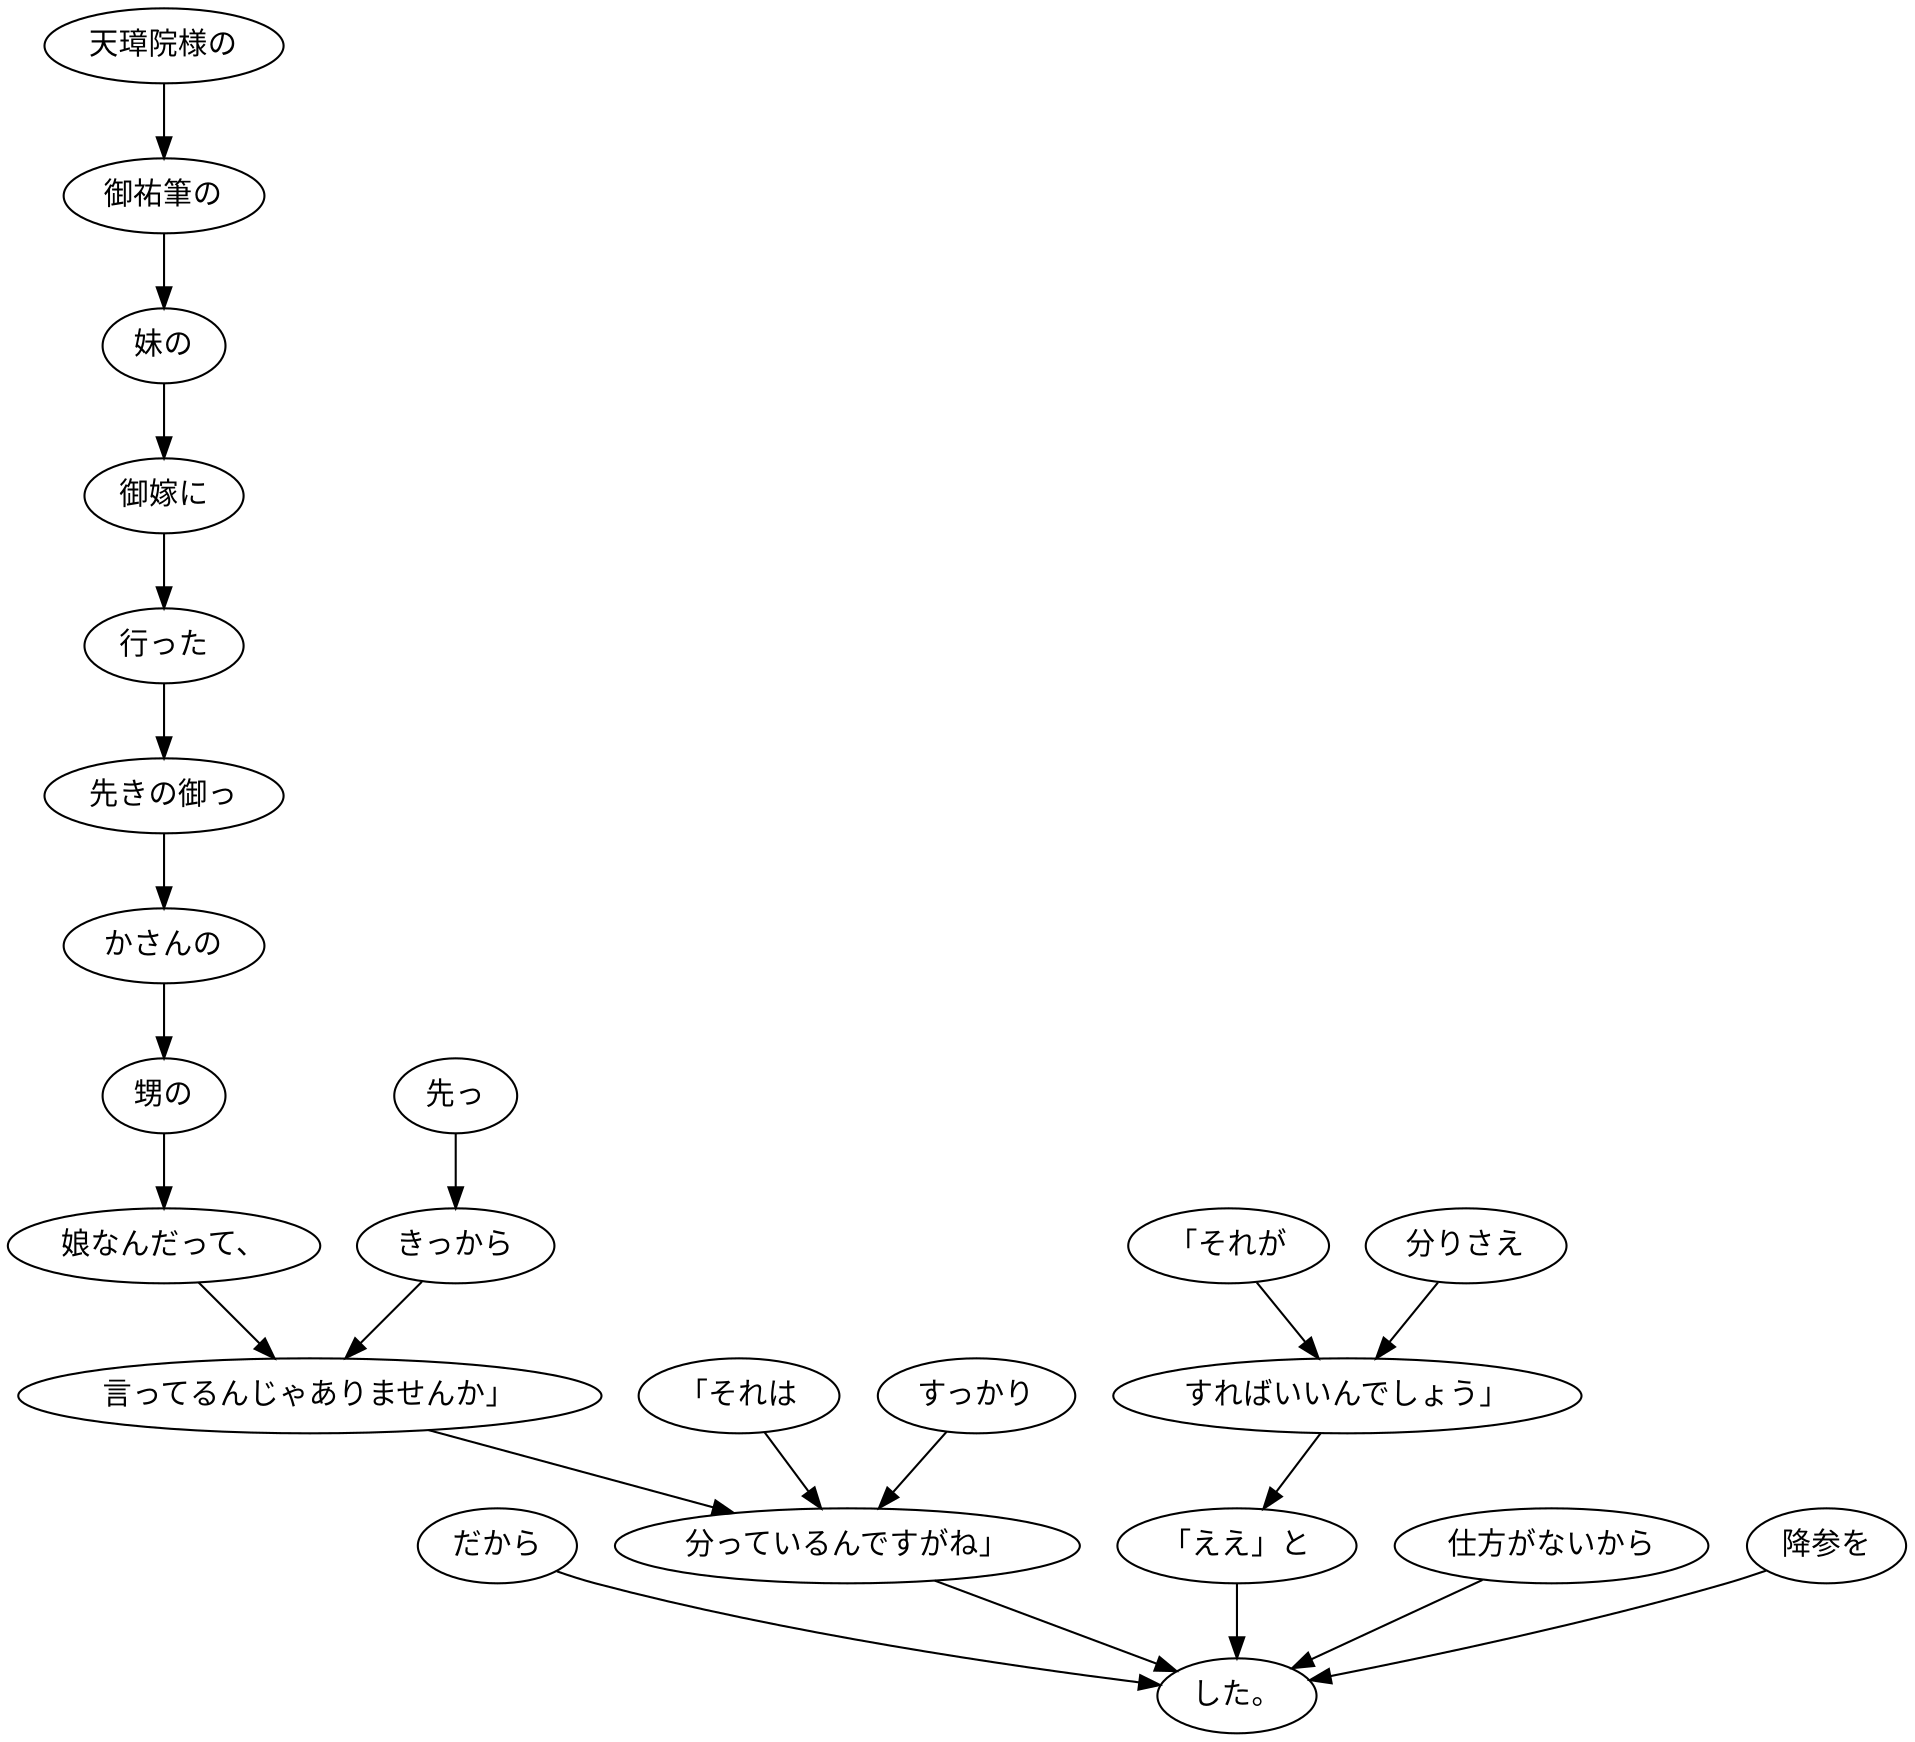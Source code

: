digraph graph700 {
	node0 [label="だから"];
	node1 [label="天璋院様の"];
	node2 [label="御祐筆の"];
	node3 [label="妹の"];
	node4 [label="御嫁に"];
	node5 [label="行った"];
	node6 [label="先きの御っ"];
	node7 [label="かさんの"];
	node8 [label="甥の"];
	node9 [label="娘なんだって、"];
	node10 [label="先っ"];
	node11 [label="きっから"];
	node12 [label="言ってるんじゃありませんか」"];
	node13 [label="「それは"];
	node14 [label="すっかり"];
	node15 [label="分っているんですがね」"];
	node16 [label="「それが"];
	node17 [label="分りさえ"];
	node18 [label="すればいいんでしょう」"];
	node19 [label="「ええ」と"];
	node20 [label="仕方がないから"];
	node21 [label="降参を"];
	node22 [label="した。"];
	node0 -> node22;
	node1 -> node2;
	node2 -> node3;
	node3 -> node4;
	node4 -> node5;
	node5 -> node6;
	node6 -> node7;
	node7 -> node8;
	node8 -> node9;
	node9 -> node12;
	node10 -> node11;
	node11 -> node12;
	node12 -> node15;
	node13 -> node15;
	node14 -> node15;
	node15 -> node22;
	node16 -> node18;
	node17 -> node18;
	node18 -> node19;
	node19 -> node22;
	node20 -> node22;
	node21 -> node22;
}
